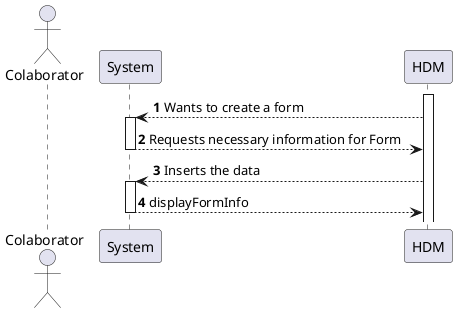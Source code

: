 @startuml
autonumber

actor "Colaborator" as C
participant "System" as UI

activate HDM
HDM --> UI : Wants to create a form
activate UI
    UI --> HDM : Requests necessary information for Form
deactivate UI
HDM --> UI : Inserts the data
activate UI
UI --> HDM : displayFormInfo
deactivate UI

@enduml